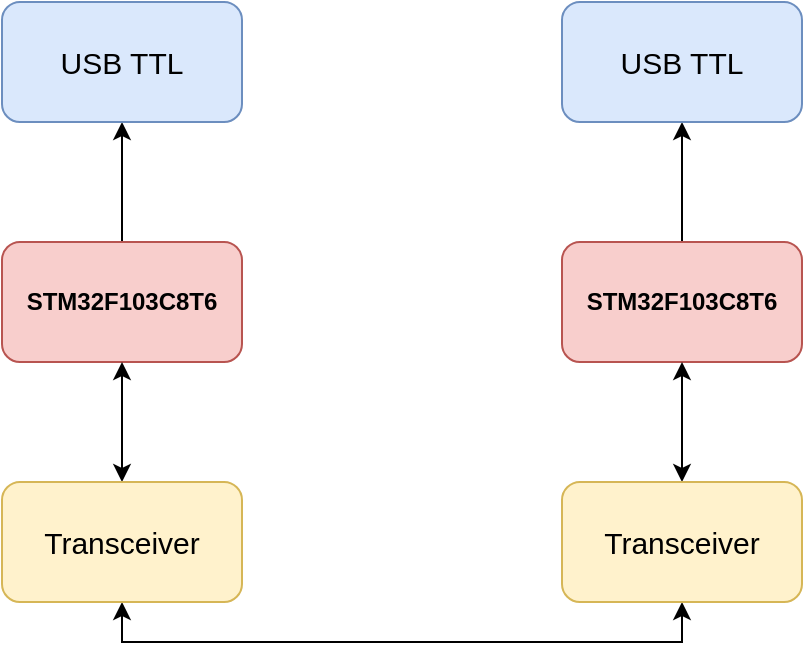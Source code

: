 <mxfile version="26.2.14">
  <diagram name="Page-1" id="RZKoRHA1GzQ5zlxt6r9U">
    <mxGraphModel dx="1183" dy="608" grid="1" gridSize="10" guides="1" tooltips="1" connect="1" arrows="1" fold="1" page="1" pageScale="1" pageWidth="850" pageHeight="1100" math="0" shadow="0">
      <root>
        <mxCell id="0" />
        <mxCell id="1" parent="0" />
        <mxCell id="6f6DWrD_Cjwt9ezdIyRF-9" value="" style="edgeStyle=orthogonalEdgeStyle;rounded=0;orthogonalLoop=1;jettySize=auto;html=1;" edge="1" parent="1" source="6f6DWrD_Cjwt9ezdIyRF-1" target="6f6DWrD_Cjwt9ezdIyRF-5">
          <mxGeometry relative="1" as="geometry" />
        </mxCell>
        <mxCell id="6f6DWrD_Cjwt9ezdIyRF-1" value="STM32F103C8T6" style="rounded=1;whiteSpace=wrap;html=1;fontStyle=1;fillColor=#f8cecc;strokeColor=#b85450;" vertex="1" parent="1">
          <mxGeometry x="160" y="160" width="120" height="60" as="geometry" />
        </mxCell>
        <mxCell id="6f6DWrD_Cjwt9ezdIyRF-11" value="" style="edgeStyle=orthogonalEdgeStyle;rounded=0;orthogonalLoop=1;jettySize=auto;html=1;" edge="1" parent="1" source="6f6DWrD_Cjwt9ezdIyRF-2" target="6f6DWrD_Cjwt9ezdIyRF-6">
          <mxGeometry relative="1" as="geometry" />
        </mxCell>
        <mxCell id="6f6DWrD_Cjwt9ezdIyRF-2" value="STM32F103C8T6" style="rounded=1;whiteSpace=wrap;html=1;fontStyle=1;fillColor=#f8cecc;strokeColor=#b85450;" vertex="1" parent="1">
          <mxGeometry x="440" y="160" width="120" height="60" as="geometry" />
        </mxCell>
        <mxCell id="6f6DWrD_Cjwt9ezdIyRF-7" style="edgeStyle=orthogonalEdgeStyle;rounded=0;orthogonalLoop=1;jettySize=auto;html=1;entryX=0.5;entryY=1;entryDx=0;entryDy=0;startArrow=classic;startFill=1;exitX=0.5;exitY=1;exitDx=0;exitDy=0;" edge="1" parent="1" source="6f6DWrD_Cjwt9ezdIyRF-3" target="6f6DWrD_Cjwt9ezdIyRF-4">
          <mxGeometry relative="1" as="geometry">
            <Array as="points">
              <mxPoint x="220" y="360" />
              <mxPoint x="500" y="360" />
            </Array>
          </mxGeometry>
        </mxCell>
        <mxCell id="6f6DWrD_Cjwt9ezdIyRF-8" value="" style="edgeStyle=orthogonalEdgeStyle;rounded=0;orthogonalLoop=1;jettySize=auto;html=1;startArrow=classic;startFill=1;" edge="1" parent="1" source="6f6DWrD_Cjwt9ezdIyRF-3" target="6f6DWrD_Cjwt9ezdIyRF-1">
          <mxGeometry relative="1" as="geometry" />
        </mxCell>
        <mxCell id="6f6DWrD_Cjwt9ezdIyRF-3" value="Transceiver" style="rounded=1;whiteSpace=wrap;html=1;fontStyle=0;fontSize=15;fillColor=#fff2cc;strokeColor=#d6b656;" vertex="1" parent="1">
          <mxGeometry x="160" y="280" width="120" height="60" as="geometry" />
        </mxCell>
        <mxCell id="6f6DWrD_Cjwt9ezdIyRF-10" value="" style="edgeStyle=orthogonalEdgeStyle;rounded=0;orthogonalLoop=1;jettySize=auto;html=1;startArrow=classic;startFill=1;" edge="1" parent="1" source="6f6DWrD_Cjwt9ezdIyRF-4" target="6f6DWrD_Cjwt9ezdIyRF-2">
          <mxGeometry relative="1" as="geometry" />
        </mxCell>
        <mxCell id="6f6DWrD_Cjwt9ezdIyRF-4" value="Transceiver" style="rounded=1;whiteSpace=wrap;html=1;fontStyle=0;fontSize=15;fillColor=#fff2cc;strokeColor=#d6b656;" vertex="1" parent="1">
          <mxGeometry x="440" y="280" width="120" height="60" as="geometry" />
        </mxCell>
        <mxCell id="6f6DWrD_Cjwt9ezdIyRF-5" value="USB TTL" style="rounded=1;whiteSpace=wrap;html=1;fontStyle=0;fontSize=15;fillColor=#dae8fc;strokeColor=#6c8ebf;" vertex="1" parent="1">
          <mxGeometry x="160" y="40" width="120" height="60" as="geometry" />
        </mxCell>
        <mxCell id="6f6DWrD_Cjwt9ezdIyRF-6" value="USB TTL" style="rounded=1;whiteSpace=wrap;html=1;fontStyle=0;fontSize=15;fillColor=#dae8fc;strokeColor=#6c8ebf;" vertex="1" parent="1">
          <mxGeometry x="440" y="40" width="120" height="60" as="geometry" />
        </mxCell>
      </root>
    </mxGraphModel>
  </diagram>
</mxfile>
